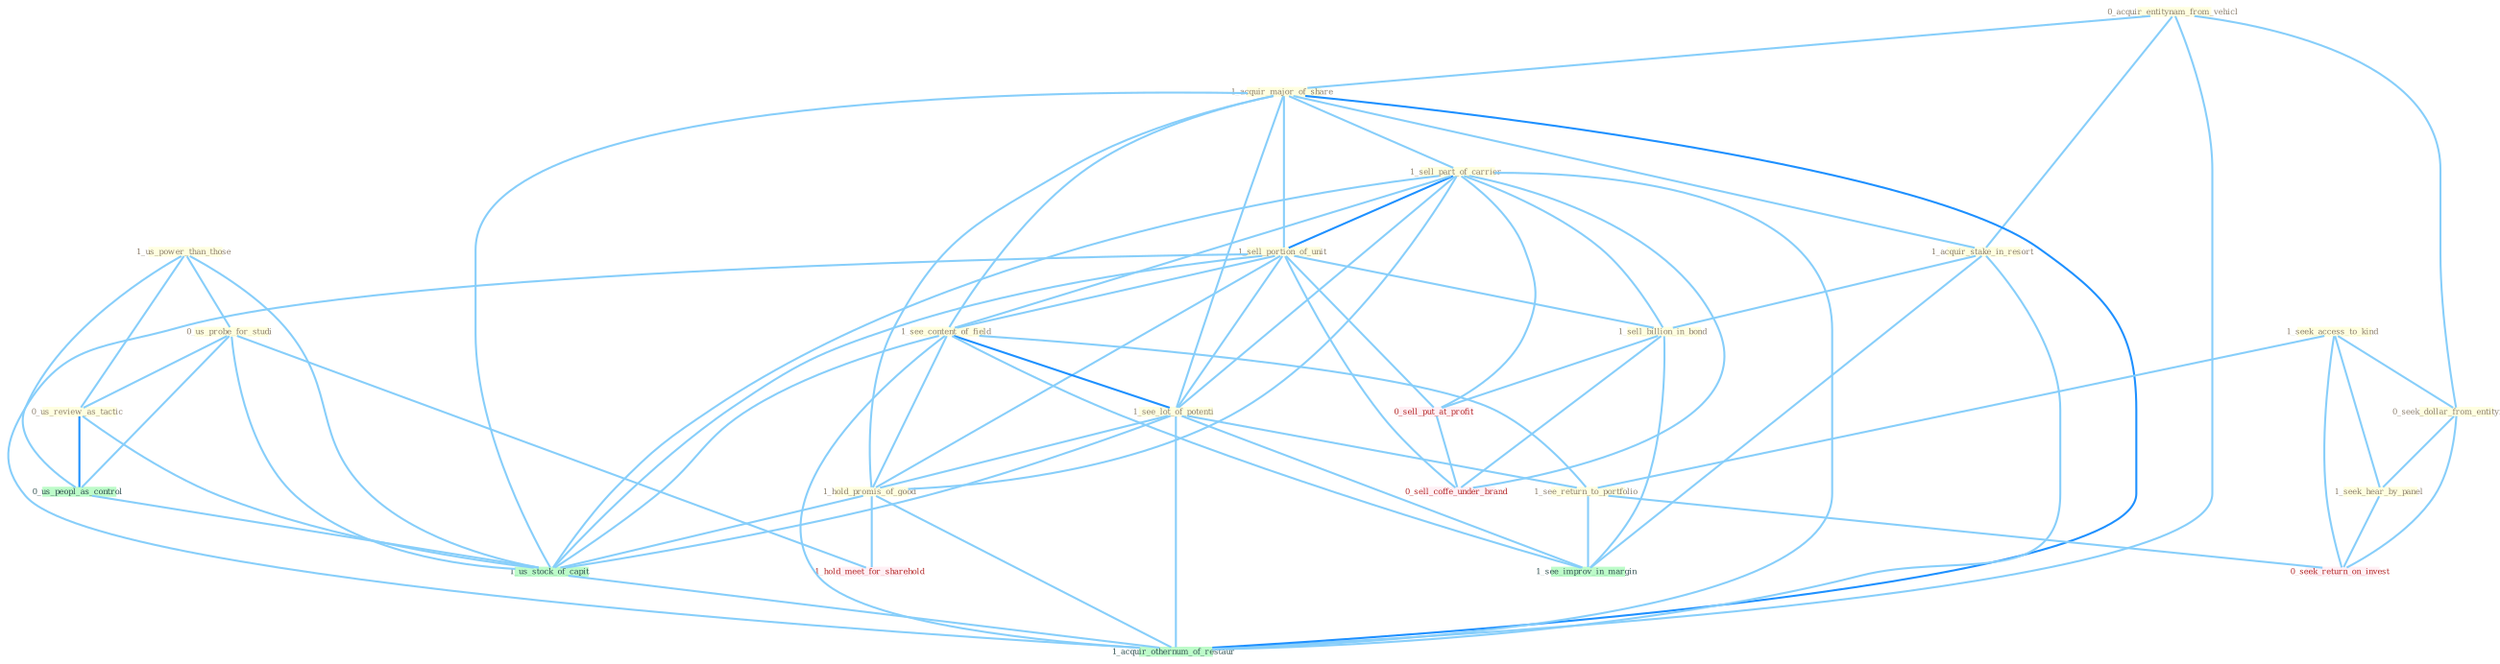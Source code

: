 Graph G{ 
    node
    [shape=polygon,style=filled,width=.5,height=.06,color="#BDFCC9",fixedsize=true,fontsize=4,
    fontcolor="#2f4f4f"];
    {node
    [color="#ffffe0", fontcolor="#8b7d6b"] "1_us_power_than_those " "0_acquir_entitynam_from_vehicl " "0_us_probe_for_studi " "0_us_review_as_tactic " "1_acquir_major_of_share " "1_seek_access_to_kind " "1_sell_part_of_carrier " "1_acquir_stake_in_resort " "1_sell_portion_of_unit " "0_seek_dollar_from_entitynam " "1_see_content_of_field " "1_see_lot_of_potenti " "1_seek_hear_by_panel " "1_sell_billion_in_bond " "1_hold_promis_of_good " "1_see_return_to_portfolio "}
{node [color="#fff0f5", fontcolor="#b22222"] "0_sell_put_at_profit " "0_seek_return_on_invest " "0_sell_coffe_under_brand " "1_hold_meet_for_sharehold "}
edge [color="#B0E2FF"];

	"1_us_power_than_those " -- "0_us_probe_for_studi " [w="1", color="#87cefa" ];
	"1_us_power_than_those " -- "0_us_review_as_tactic " [w="1", color="#87cefa" ];
	"1_us_power_than_those " -- "0_us_peopl_as_control " [w="1", color="#87cefa" ];
	"1_us_power_than_those " -- "1_us_stock_of_capit " [w="1", color="#87cefa" ];
	"0_acquir_entitynam_from_vehicl " -- "1_acquir_major_of_share " [w="1", color="#87cefa" ];
	"0_acquir_entitynam_from_vehicl " -- "1_acquir_stake_in_resort " [w="1", color="#87cefa" ];
	"0_acquir_entitynam_from_vehicl " -- "0_seek_dollar_from_entitynam " [w="1", color="#87cefa" ];
	"0_acquir_entitynam_from_vehicl " -- "1_acquir_othernum_of_restaur " [w="1", color="#87cefa" ];
	"0_us_probe_for_studi " -- "0_us_review_as_tactic " [w="1", color="#87cefa" ];
	"0_us_probe_for_studi " -- "0_us_peopl_as_control " [w="1", color="#87cefa" ];
	"0_us_probe_for_studi " -- "1_us_stock_of_capit " [w="1", color="#87cefa" ];
	"0_us_probe_for_studi " -- "1_hold_meet_for_sharehold " [w="1", color="#87cefa" ];
	"0_us_review_as_tactic " -- "0_us_peopl_as_control " [w="2", color="#1e90ff" , len=0.8];
	"0_us_review_as_tactic " -- "1_us_stock_of_capit " [w="1", color="#87cefa" ];
	"1_acquir_major_of_share " -- "1_sell_part_of_carrier " [w="1", color="#87cefa" ];
	"1_acquir_major_of_share " -- "1_acquir_stake_in_resort " [w="1", color="#87cefa" ];
	"1_acquir_major_of_share " -- "1_sell_portion_of_unit " [w="1", color="#87cefa" ];
	"1_acquir_major_of_share " -- "1_see_content_of_field " [w="1", color="#87cefa" ];
	"1_acquir_major_of_share " -- "1_see_lot_of_potenti " [w="1", color="#87cefa" ];
	"1_acquir_major_of_share " -- "1_hold_promis_of_good " [w="1", color="#87cefa" ];
	"1_acquir_major_of_share " -- "1_us_stock_of_capit " [w="1", color="#87cefa" ];
	"1_acquir_major_of_share " -- "1_acquir_othernum_of_restaur " [w="2", color="#1e90ff" , len=0.8];
	"1_seek_access_to_kind " -- "0_seek_dollar_from_entitynam " [w="1", color="#87cefa" ];
	"1_seek_access_to_kind " -- "1_seek_hear_by_panel " [w="1", color="#87cefa" ];
	"1_seek_access_to_kind " -- "1_see_return_to_portfolio " [w="1", color="#87cefa" ];
	"1_seek_access_to_kind " -- "0_seek_return_on_invest " [w="1", color="#87cefa" ];
	"1_sell_part_of_carrier " -- "1_sell_portion_of_unit " [w="2", color="#1e90ff" , len=0.8];
	"1_sell_part_of_carrier " -- "1_see_content_of_field " [w="1", color="#87cefa" ];
	"1_sell_part_of_carrier " -- "1_see_lot_of_potenti " [w="1", color="#87cefa" ];
	"1_sell_part_of_carrier " -- "1_sell_billion_in_bond " [w="1", color="#87cefa" ];
	"1_sell_part_of_carrier " -- "1_hold_promis_of_good " [w="1", color="#87cefa" ];
	"1_sell_part_of_carrier " -- "0_sell_put_at_profit " [w="1", color="#87cefa" ];
	"1_sell_part_of_carrier " -- "1_us_stock_of_capit " [w="1", color="#87cefa" ];
	"1_sell_part_of_carrier " -- "0_sell_coffe_under_brand " [w="1", color="#87cefa" ];
	"1_sell_part_of_carrier " -- "1_acquir_othernum_of_restaur " [w="1", color="#87cefa" ];
	"1_acquir_stake_in_resort " -- "1_sell_billion_in_bond " [w="1", color="#87cefa" ];
	"1_acquir_stake_in_resort " -- "1_see_improv_in_margin " [w="1", color="#87cefa" ];
	"1_acquir_stake_in_resort " -- "1_acquir_othernum_of_restaur " [w="1", color="#87cefa" ];
	"1_sell_portion_of_unit " -- "1_see_content_of_field " [w="1", color="#87cefa" ];
	"1_sell_portion_of_unit " -- "1_see_lot_of_potenti " [w="1", color="#87cefa" ];
	"1_sell_portion_of_unit " -- "1_sell_billion_in_bond " [w="1", color="#87cefa" ];
	"1_sell_portion_of_unit " -- "1_hold_promis_of_good " [w="1", color="#87cefa" ];
	"1_sell_portion_of_unit " -- "0_sell_put_at_profit " [w="1", color="#87cefa" ];
	"1_sell_portion_of_unit " -- "1_us_stock_of_capit " [w="1", color="#87cefa" ];
	"1_sell_portion_of_unit " -- "0_sell_coffe_under_brand " [w="1", color="#87cefa" ];
	"1_sell_portion_of_unit " -- "1_acquir_othernum_of_restaur " [w="1", color="#87cefa" ];
	"0_seek_dollar_from_entitynam " -- "1_seek_hear_by_panel " [w="1", color="#87cefa" ];
	"0_seek_dollar_from_entitynam " -- "0_seek_return_on_invest " [w="1", color="#87cefa" ];
	"1_see_content_of_field " -- "1_see_lot_of_potenti " [w="2", color="#1e90ff" , len=0.8];
	"1_see_content_of_field " -- "1_hold_promis_of_good " [w="1", color="#87cefa" ];
	"1_see_content_of_field " -- "1_see_return_to_portfolio " [w="1", color="#87cefa" ];
	"1_see_content_of_field " -- "1_us_stock_of_capit " [w="1", color="#87cefa" ];
	"1_see_content_of_field " -- "1_see_improv_in_margin " [w="1", color="#87cefa" ];
	"1_see_content_of_field " -- "1_acquir_othernum_of_restaur " [w="1", color="#87cefa" ];
	"1_see_lot_of_potenti " -- "1_hold_promis_of_good " [w="1", color="#87cefa" ];
	"1_see_lot_of_potenti " -- "1_see_return_to_portfolio " [w="1", color="#87cefa" ];
	"1_see_lot_of_potenti " -- "1_us_stock_of_capit " [w="1", color="#87cefa" ];
	"1_see_lot_of_potenti " -- "1_see_improv_in_margin " [w="1", color="#87cefa" ];
	"1_see_lot_of_potenti " -- "1_acquir_othernum_of_restaur " [w="1", color="#87cefa" ];
	"1_seek_hear_by_panel " -- "0_seek_return_on_invest " [w="1", color="#87cefa" ];
	"1_sell_billion_in_bond " -- "0_sell_put_at_profit " [w="1", color="#87cefa" ];
	"1_sell_billion_in_bond " -- "1_see_improv_in_margin " [w="1", color="#87cefa" ];
	"1_sell_billion_in_bond " -- "0_sell_coffe_under_brand " [w="1", color="#87cefa" ];
	"1_hold_promis_of_good " -- "1_us_stock_of_capit " [w="1", color="#87cefa" ];
	"1_hold_promis_of_good " -- "1_hold_meet_for_sharehold " [w="1", color="#87cefa" ];
	"1_hold_promis_of_good " -- "1_acquir_othernum_of_restaur " [w="1", color="#87cefa" ];
	"1_see_return_to_portfolio " -- "0_seek_return_on_invest " [w="1", color="#87cefa" ];
	"1_see_return_to_portfolio " -- "1_see_improv_in_margin " [w="1", color="#87cefa" ];
	"0_us_peopl_as_control " -- "1_us_stock_of_capit " [w="1", color="#87cefa" ];
	"0_sell_put_at_profit " -- "0_sell_coffe_under_brand " [w="1", color="#87cefa" ];
	"1_us_stock_of_capit " -- "1_acquir_othernum_of_restaur " [w="1", color="#87cefa" ];
}